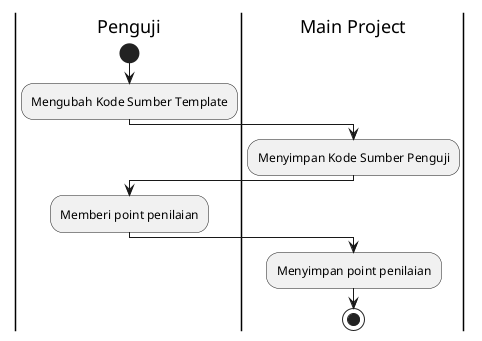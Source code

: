 @startuml
|Penguji|
start
:Mengubah Kode Sumber Template;
|Main Project|
:Menyimpan Kode Sumber Penguji;
|Penguji|
:Memberi point penilaian;
|Main Project|
:Menyimpan point penilaian;
stop
@enduml
